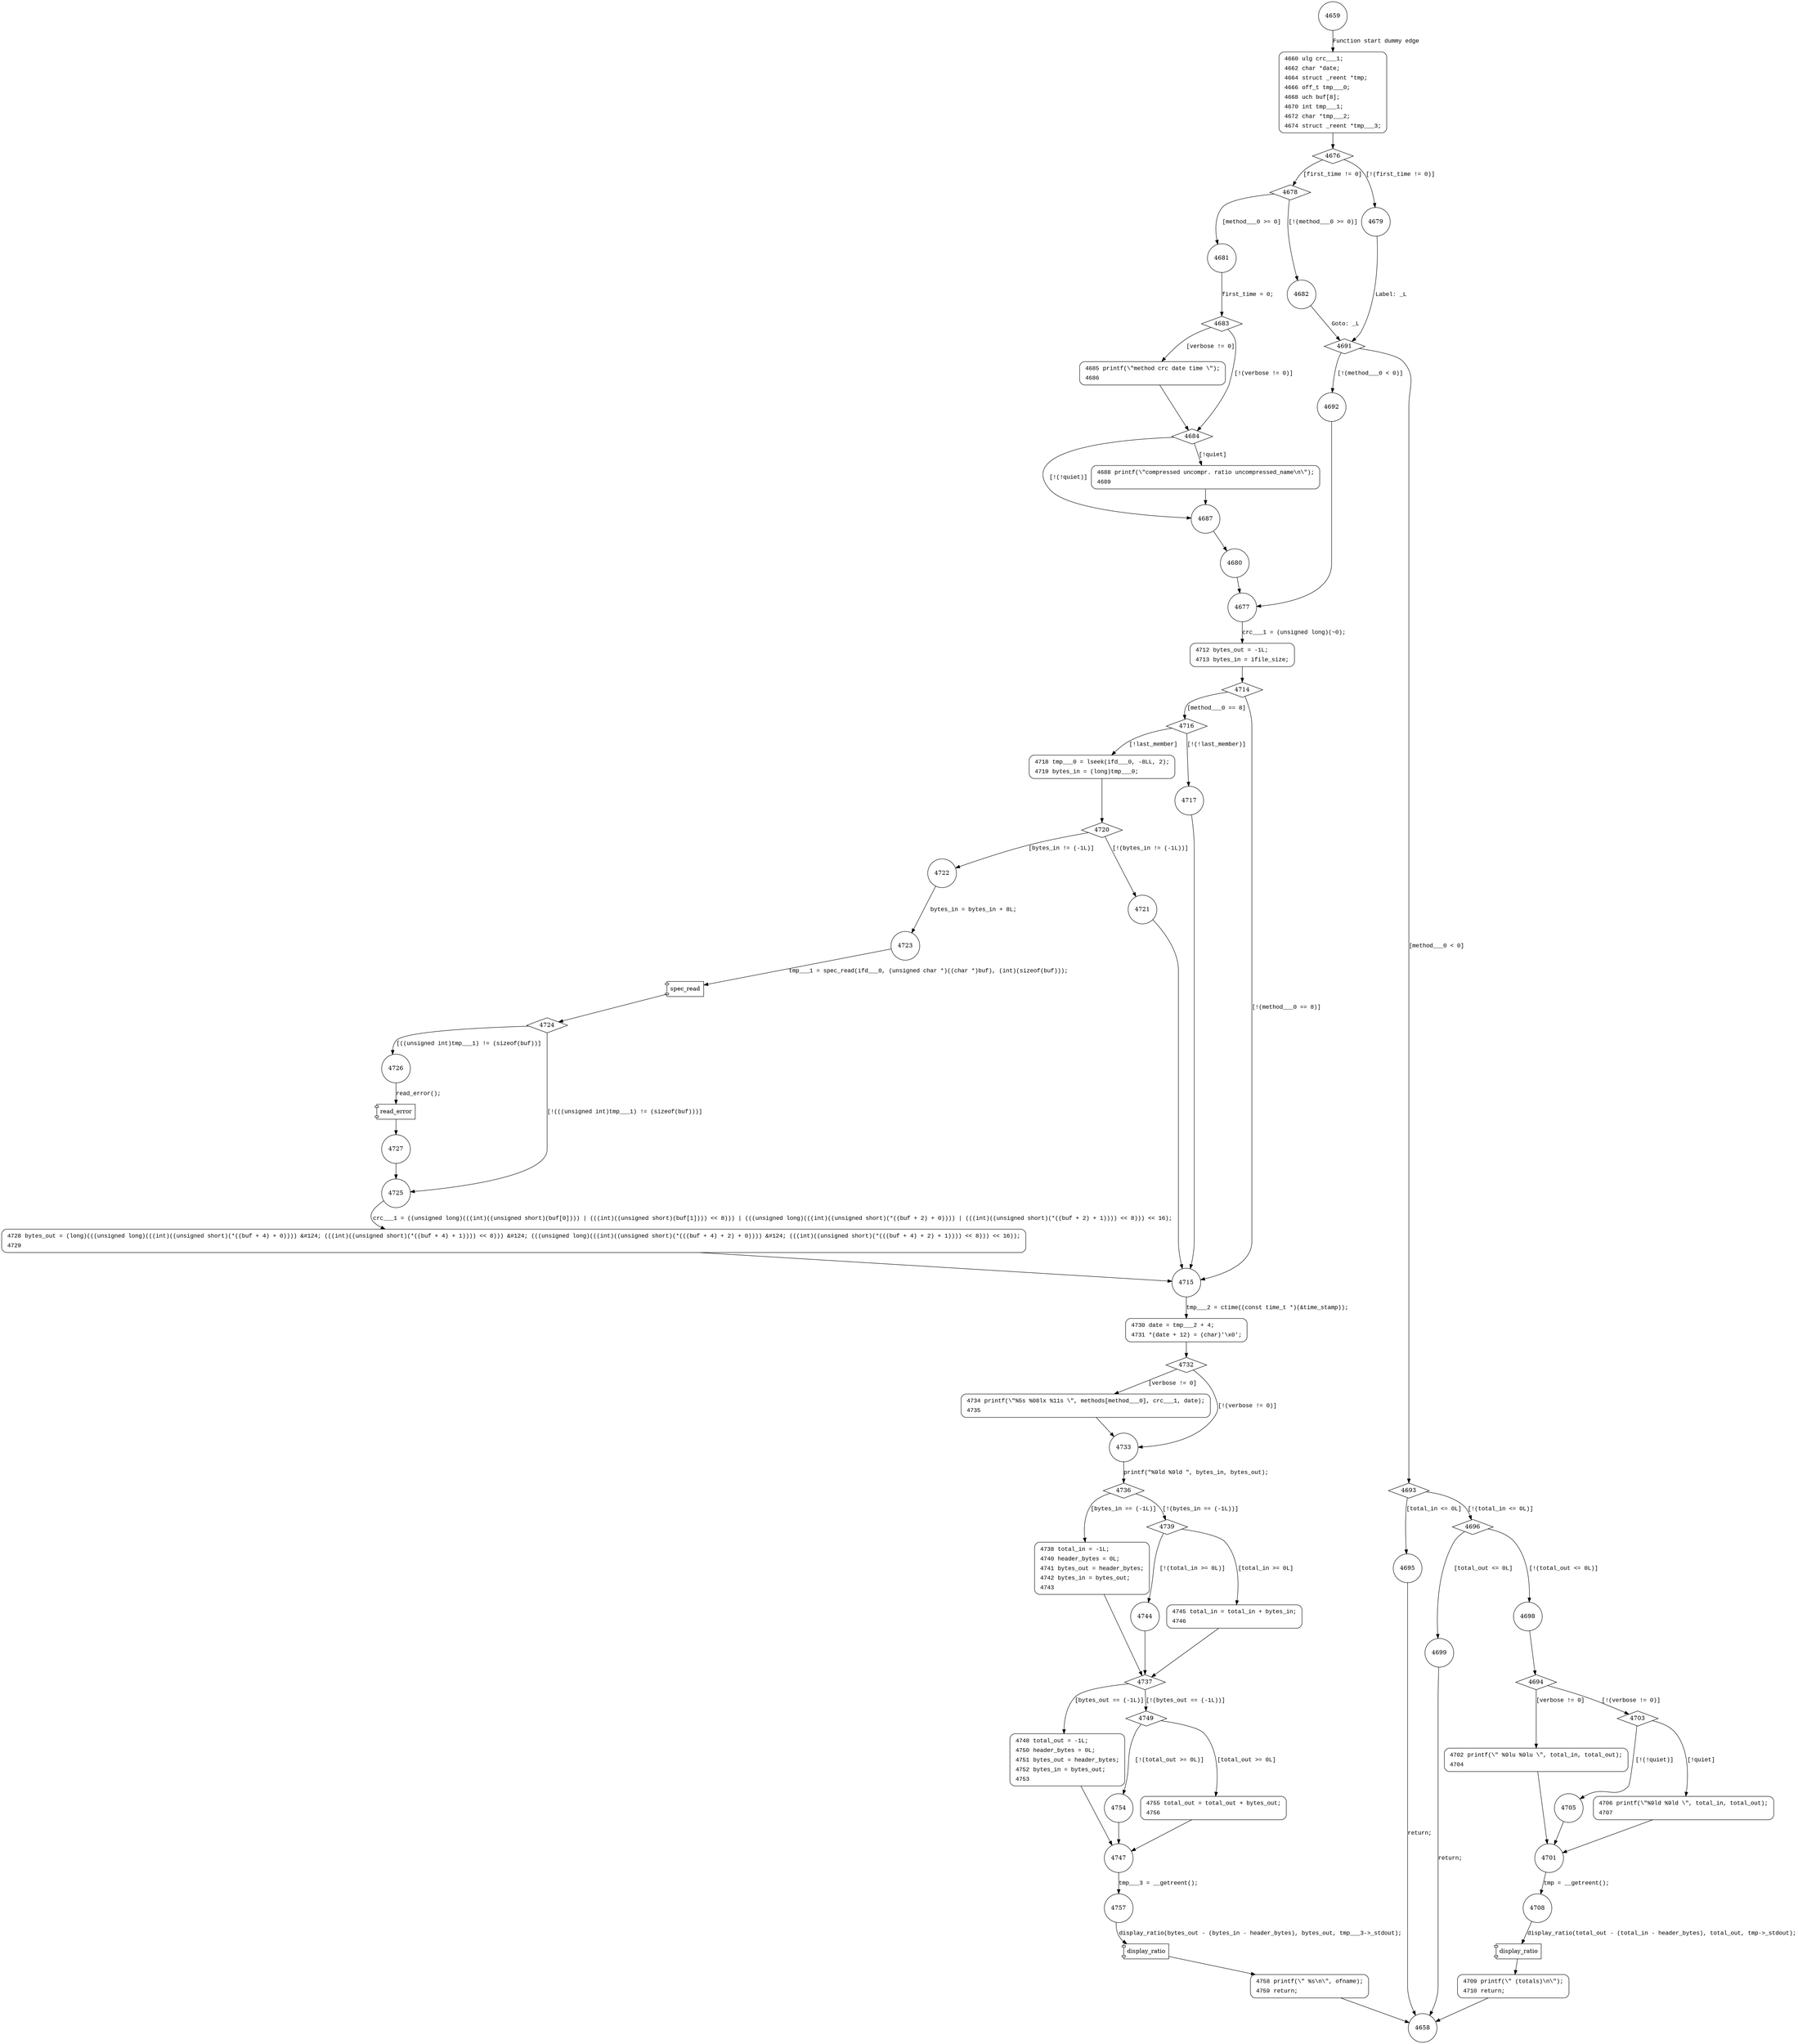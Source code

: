 digraph do_list {
4659 [shape="circle"]
4660 [shape="circle"]
4676 [shape="diamond"]
4679 [shape="circle"]
4678 [shape="diamond"]
4682 [shape="circle"]
4681 [shape="circle"]
4683 [shape="diamond"]
4684 [shape="diamond"]
4685 [shape="circle"]
4687 [shape="circle"]
4688 [shape="circle"]
4680 [shape="circle"]
4677 [shape="circle"]
4712 [shape="circle"]
4714 [shape="diamond"]
4715 [shape="circle"]
4716 [shape="diamond"]
4717 [shape="circle"]
4718 [shape="circle"]
4720 [shape="diamond"]
4721 [shape="circle"]
4722 [shape="circle"]
4723 [shape="circle"]
4724 [shape="diamond"]
4725 [shape="circle"]
4726 [shape="circle"]
4727 [shape="circle"]
4728 [shape="circle"]
4730 [shape="circle"]
4732 [shape="diamond"]
4733 [shape="circle"]
4734 [shape="circle"]
4736 [shape="diamond"]
4739 [shape="diamond"]
4738 [shape="circle"]
4737 [shape="diamond"]
4749 [shape="diamond"]
4748 [shape="circle"]
4747 [shape="circle"]
4757 [shape="circle"]
4758 [shape="circle"]
4754 [shape="circle"]
4755 [shape="circle"]
4744 [shape="circle"]
4745 [shape="circle"]
4691 [shape="diamond"]
4692 [shape="circle"]
4693 [shape="diamond"]
4696 [shape="diamond"]
4695 [shape="circle"]
4698 [shape="circle"]
4699 [shape="circle"]
4694 [shape="diamond"]
4703 [shape="diamond"]
4702 [shape="circle"]
4701 [shape="circle"]
4708 [shape="circle"]
4709 [shape="circle"]
4705 [shape="circle"]
4706 [shape="circle"]
4658 [shape="circle"]
4660 [style="filled,bold" penwidth="1" fillcolor="white" fontname="Courier New" shape="Mrecord" label=<<table border="0" cellborder="0" cellpadding="3" bgcolor="white"><tr><td align="right">4660</td><td align="left">ulg crc___1;</td></tr><tr><td align="right">4662</td><td align="left">char *date;</td></tr><tr><td align="right">4664</td><td align="left">struct _reent *tmp;</td></tr><tr><td align="right">4666</td><td align="left">off_t tmp___0;</td></tr><tr><td align="right">4668</td><td align="left">uch buf[8];</td></tr><tr><td align="right">4670</td><td align="left">int tmp___1;</td></tr><tr><td align="right">4672</td><td align="left">char *tmp___2;</td></tr><tr><td align="right">4674</td><td align="left">struct _reent *tmp___3;</td></tr></table>>]
4660 -> 4676[label=""]
4685 [style="filled,bold" penwidth="1" fillcolor="white" fontname="Courier New" shape="Mrecord" label=<<table border="0" cellborder="0" cellpadding="3" bgcolor="white"><tr><td align="right">4685</td><td align="left">printf(\"method crc date time \");</td></tr><tr><td align="right">4686</td><td align="left"></td></tr></table>>]
4685 -> 4684[label=""]
4688 [style="filled,bold" penwidth="1" fillcolor="white" fontname="Courier New" shape="Mrecord" label=<<table border="0" cellborder="0" cellpadding="3" bgcolor="white"><tr><td align="right">4688</td><td align="left">printf(\"compressed uncompr. ratio uncompressed_name\n\");</td></tr><tr><td align="right">4689</td><td align="left"></td></tr></table>>]
4688 -> 4687[label=""]
4712 [style="filled,bold" penwidth="1" fillcolor="white" fontname="Courier New" shape="Mrecord" label=<<table border="0" cellborder="0" cellpadding="3" bgcolor="white"><tr><td align="right">4712</td><td align="left">bytes_out = -1L;</td></tr><tr><td align="right">4713</td><td align="left">bytes_in = ifile_size;</td></tr></table>>]
4712 -> 4714[label=""]
4718 [style="filled,bold" penwidth="1" fillcolor="white" fontname="Courier New" shape="Mrecord" label=<<table border="0" cellborder="0" cellpadding="3" bgcolor="white"><tr><td align="right">4718</td><td align="left">tmp___0 = lseek(ifd___0, -8LL, 2);</td></tr><tr><td align="right">4719</td><td align="left">bytes_in = (long)tmp___0;</td></tr></table>>]
4718 -> 4720[label=""]
4728 [style="filled,bold" penwidth="1" fillcolor="white" fontname="Courier New" shape="Mrecord" label=<<table border="0" cellborder="0" cellpadding="3" bgcolor="white"><tr><td align="right">4728</td><td align="left">bytes_out = (long)(((unsigned long)(((int)((unsigned short)(*((buf + 4) + 0)))) &amp;#124; (((int)((unsigned short)(*((buf + 4) + 1)))) &lt;&lt; 8))) &amp;#124; (((unsigned long)(((int)((unsigned short)(*(((buf + 4) + 2) + 0)))) &amp;#124; (((int)((unsigned short)(*(((buf + 4) + 2) + 1)))) &lt;&lt; 8))) &lt;&lt; 16));</td></tr><tr><td align="right">4729</td><td align="left"></td></tr></table>>]
4728 -> 4715[label=""]
4730 [style="filled,bold" penwidth="1" fillcolor="white" fontname="Courier New" shape="Mrecord" label=<<table border="0" cellborder="0" cellpadding="3" bgcolor="white"><tr><td align="right">4730</td><td align="left">date = tmp___2 + 4;</td></tr><tr><td align="right">4731</td><td align="left">*(date + 12) = (char)'\x0';</td></tr></table>>]
4730 -> 4732[label=""]
4734 [style="filled,bold" penwidth="1" fillcolor="white" fontname="Courier New" shape="Mrecord" label=<<table border="0" cellborder="0" cellpadding="3" bgcolor="white"><tr><td align="right">4734</td><td align="left">printf(\"%5s %08lx %11s \", methods[method___0], crc___1, date);</td></tr><tr><td align="right">4735</td><td align="left"></td></tr></table>>]
4734 -> 4733[label=""]
4738 [style="filled,bold" penwidth="1" fillcolor="white" fontname="Courier New" shape="Mrecord" label=<<table border="0" cellborder="0" cellpadding="3" bgcolor="white"><tr><td align="right">4738</td><td align="left">total_in = -1L;</td></tr><tr><td align="right">4740</td><td align="left">header_bytes = 0L;</td></tr><tr><td align="right">4741</td><td align="left">bytes_out = header_bytes;</td></tr><tr><td align="right">4742</td><td align="left">bytes_in = bytes_out;</td></tr><tr><td align="right">4743</td><td align="left"></td></tr></table>>]
4738 -> 4737[label=""]
4748 [style="filled,bold" penwidth="1" fillcolor="white" fontname="Courier New" shape="Mrecord" label=<<table border="0" cellborder="0" cellpadding="3" bgcolor="white"><tr><td align="right">4748</td><td align="left">total_out = -1L;</td></tr><tr><td align="right">4750</td><td align="left">header_bytes = 0L;</td></tr><tr><td align="right">4751</td><td align="left">bytes_out = header_bytes;</td></tr><tr><td align="right">4752</td><td align="left">bytes_in = bytes_out;</td></tr><tr><td align="right">4753</td><td align="left"></td></tr></table>>]
4748 -> 4747[label=""]
4758 [style="filled,bold" penwidth="1" fillcolor="white" fontname="Courier New" shape="Mrecord" label=<<table border="0" cellborder="0" cellpadding="3" bgcolor="white"><tr><td align="right">4758</td><td align="left">printf(\" %s\n\", ofname);</td></tr><tr><td align="right">4759</td><td align="left">return;</td></tr></table>>]
4758 -> 4658[label=""]
4755 [style="filled,bold" penwidth="1" fillcolor="white" fontname="Courier New" shape="Mrecord" label=<<table border="0" cellborder="0" cellpadding="3" bgcolor="white"><tr><td align="right">4755</td><td align="left">total_out = total_out + bytes_out;</td></tr><tr><td align="right">4756</td><td align="left"></td></tr></table>>]
4755 -> 4747[label=""]
4745 [style="filled,bold" penwidth="1" fillcolor="white" fontname="Courier New" shape="Mrecord" label=<<table border="0" cellborder="0" cellpadding="3" bgcolor="white"><tr><td align="right">4745</td><td align="left">total_in = total_in + bytes_in;</td></tr><tr><td align="right">4746</td><td align="left"></td></tr></table>>]
4745 -> 4737[label=""]
4702 [style="filled,bold" penwidth="1" fillcolor="white" fontname="Courier New" shape="Mrecord" label=<<table border="0" cellborder="0" cellpadding="3" bgcolor="white"><tr><td align="right">4702</td><td align="left">printf(\" %9lu %9lu \", total_in, total_out);</td></tr><tr><td align="right">4704</td><td align="left"></td></tr></table>>]
4702 -> 4701[label=""]
4709 [style="filled,bold" penwidth="1" fillcolor="white" fontname="Courier New" shape="Mrecord" label=<<table border="0" cellborder="0" cellpadding="3" bgcolor="white"><tr><td align="right">4709</td><td align="left">printf(\" (totals)\n\");</td></tr><tr><td align="right">4710</td><td align="left">return;</td></tr></table>>]
4709 -> 4658[label=""]
4706 [style="filled,bold" penwidth="1" fillcolor="white" fontname="Courier New" shape="Mrecord" label=<<table border="0" cellborder="0" cellpadding="3" bgcolor="white"><tr><td align="right">4706</td><td align="left">printf(\"%9ld %9ld \", total_in, total_out);</td></tr><tr><td align="right">4707</td><td align="left"></td></tr></table>>]
4706 -> 4701[label=""]
4659 -> 4660 [label="Function start dummy edge" fontname="Courier New"]
4676 -> 4679 [label="[!(first_time != 0)]" fontname="Courier New"]
4676 -> 4678 [label="[first_time != 0]" fontname="Courier New"]
4678 -> 4682 [label="[!(method___0 >= 0)]" fontname="Courier New"]
4678 -> 4681 [label="[method___0 >= 0]" fontname="Courier New"]
4683 -> 4684 [label="[!(verbose != 0)]" fontname="Courier New"]
4683 -> 4685 [label="[verbose != 0]" fontname="Courier New"]
4684 -> 4687 [label="[!(!quiet)]" fontname="Courier New"]
4684 -> 4688 [label="[!quiet]" fontname="Courier New"]
4687 -> 4680 [label="" fontname="Courier New"]
4677 -> 4712 [label="crc___1 = (unsigned long)(~0);" fontname="Courier New"]
4714 -> 4715 [label="[!(method___0 == 8)]" fontname="Courier New"]
4714 -> 4716 [label="[method___0 == 8]" fontname="Courier New"]
4716 -> 4717 [label="[!(!last_member)]" fontname="Courier New"]
4716 -> 4718 [label="[!last_member]" fontname="Courier New"]
4720 -> 4721 [label="[!(bytes_in != (-1L))]" fontname="Courier New"]
4720 -> 4722 [label="[bytes_in != (-1L)]" fontname="Courier New"]
100008 [shape="component" label="spec_read"]
4723 -> 100008 [label="tmp___1 = spec_read(ifd___0, (unsigned char *)((char *)buf), (int)(sizeof(buf)));" fontname="Courier New"]
100008 -> 4724 [label="" fontname="Courier New"]
4724 -> 4725 [label="[!(((unsigned int)tmp___1) != (sizeof(buf)))]" fontname="Courier New"]
4724 -> 4726 [label="[((unsigned int)tmp___1) != (sizeof(buf))]" fontname="Courier New"]
100009 [shape="component" label="read_error"]
4726 -> 100009 [label="read_error();" fontname="Courier New"]
100009 -> 4727 [label="" fontname="Courier New"]
4725 -> 4728 [label="crc___1 = ((unsigned long)(((int)((unsigned short)(buf[0]))) | (((int)((unsigned short)(buf[1]))) << 8))) | (((unsigned long)(((int)((unsigned short)(*((buf + 2) + 0)))) | (((int)((unsigned short)(*((buf + 2) + 1)))) << 8))) << 16);" fontname="Courier New"]
4715 -> 4730 [label="tmp___2 = ctime((const time_t *)(&time_stamp));" fontname="Courier New"]
4732 -> 4733 [label="[!(verbose != 0)]" fontname="Courier New"]
4732 -> 4734 [label="[verbose != 0]" fontname="Courier New"]
4733 -> 4736 [label="printf(\"%9ld %9ld \", bytes_in, bytes_out);" fontname="Courier New"]
4736 -> 4739 [label="[!(bytes_in == (-1L))]" fontname="Courier New"]
4736 -> 4738 [label="[bytes_in == (-1L)]" fontname="Courier New"]
4737 -> 4749 [label="[!(bytes_out == (-1L))]" fontname="Courier New"]
4737 -> 4748 [label="[bytes_out == (-1L)]" fontname="Courier New"]
4747 -> 4757 [label="tmp___3 = __getreent();" fontname="Courier New"]
100010 [shape="component" label="display_ratio"]
4757 -> 100010 [label="display_ratio(bytes_out - (bytes_in - header_bytes), bytes_out, tmp___3->_stdout);" fontname="Courier New"]
100010 -> 4758 [label="" fontname="Courier New"]
4749 -> 4754 [label="[!(total_out >= 0L)]" fontname="Courier New"]
4749 -> 4755 [label="[total_out >= 0L]" fontname="Courier New"]
4754 -> 4747 [label="" fontname="Courier New"]
4739 -> 4744 [label="[!(total_in >= 0L)]" fontname="Courier New"]
4739 -> 4745 [label="[total_in >= 0L]" fontname="Courier New"]
4744 -> 4737 [label="" fontname="Courier New"]
4717 -> 4715 [label="" fontname="Courier New"]
4691 -> 4692 [label="[!(method___0 < 0)]" fontname="Courier New"]
4691 -> 4693 [label="[method___0 < 0]" fontname="Courier New"]
4693 -> 4696 [label="[!(total_in <= 0L)]" fontname="Courier New"]
4693 -> 4695 [label="[total_in <= 0L]" fontname="Courier New"]
4696 -> 4698 [label="[!(total_out <= 0L)]" fontname="Courier New"]
4696 -> 4699 [label="[total_out <= 0L]" fontname="Courier New"]
4698 -> 4694 [label="" fontname="Courier New"]
4694 -> 4703 [label="[!(verbose != 0)]" fontname="Courier New"]
4694 -> 4702 [label="[verbose != 0]" fontname="Courier New"]
4701 -> 4708 [label="tmp = __getreent();" fontname="Courier New"]
100011 [shape="component" label="display_ratio"]
4708 -> 100011 [label="display_ratio(total_out - (total_in - header_bytes), total_out, tmp->_stdout);" fontname="Courier New"]
100011 -> 4709 [label="" fontname="Courier New"]
4703 -> 4705 [label="[!(!quiet)]" fontname="Courier New"]
4703 -> 4706 [label="[!quiet]" fontname="Courier New"]
4705 -> 4701 [label="" fontname="Courier New"]
4679 -> 4691 [label="Label: _L" fontname="Courier New"]
4681 -> 4683 [label="first_time = 0;" fontname="Courier New"]
4680 -> 4677 [label="" fontname="Courier New"]
4722 -> 4723 [label="bytes_in = bytes_in + 8L;" fontname="Courier New"]
4727 -> 4725 [label="" fontname="Courier New"]
4721 -> 4715 [label="" fontname="Courier New"]
4682 -> 4691 [label="Goto: _L" fontname="Courier New"]
4695 -> 4658 [label="return;" fontname="Courier New"]
4699 -> 4658 [label="return;" fontname="Courier New"]
4692 -> 4677 [label="" fontname="Courier New"]
}